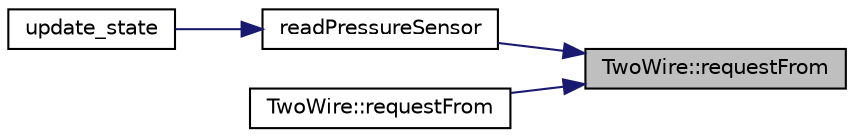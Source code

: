 digraph "TwoWire::requestFrom"
{
 // LATEX_PDF_SIZE
  edge [fontname="Helvetica",fontsize="10",labelfontname="Helvetica",labelfontsize="10"];
  node [fontname="Helvetica",fontsize="10",shape=record];
  rankdir="RL";
  Node1 [label="TwoWire::requestFrom",height=0.2,width=0.4,color="black", fillcolor="grey75", style="filled", fontcolor="black",tooltip=" "];
  Node1 -> Node2 [dir="back",color="midnightblue",fontsize="10",style="solid",fontname="Helvetica"];
  Node2 [label="readPressureSensor",height=0.2,width=0.4,color="black", fillcolor="white", style="filled",URL="$pressure_8h.html#ab54d1b3d2ecf334a39bff6d546be9061",tooltip=" "];
  Node2 -> Node3 [dir="back",color="midnightblue",fontsize="10",style="solid",fontname="Helvetica"];
  Node3 [label="update_state",height=0.2,width=0.4,color="black", fillcolor="white", style="filled",URL="$_machine_states_8h.html#acc4916099bc80c7c1e050bba2aa1189f",tooltip=" "];
  Node1 -> Node4 [dir="back",color="midnightblue",fontsize="10",style="solid",fontname="Helvetica"];
  Node4 [label="TwoWire::requestFrom",height=0.2,width=0.4,color="black", fillcolor="white", style="filled",URL="$class_two_wire.html#a4b4b618531a04d5488a52583a3dfb173",tooltip=" "];
}
